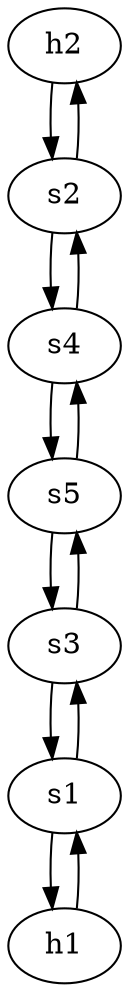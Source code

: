 strict digraph "" {
	h2	 [ip="111.0.0.2",
		mac="0:0:0:0:0:2",
		type=host];
	s2	 [id=2,
		level="edge",
		type=switch];
	h2 -> s2	 [capacity="1Gbps",
		cost=1,
		dst_port=0,
		src_port=0];
	s2 -> h2	 [capacity="1Gbps",
		cost=1,
		dst_port=0,
		src_port=0];
	s4	 [id=4,
		level=aggregation,
		type=switch];
	s2 -> s4	 [capacity="1Gbps",
		cost=1,
		dst_port=0,
		src_port=1];
	s1	 [id=1,
		level="edge",
		type=switch];
	h1	 [ip="111.0.0.1",
		mac="0:0:0:0:0:1",
		type=host];
	s1 -> h1	 [capacity="1Gbps",
		cost=1,
		dst_port=0,
		src_port=0];
	s3	 [id=3,
		level=aggregation,
		type=switch];
	s1 -> s3	 [capacity="1Gbps",
		cost=1,
		dst_port=0,
		src_port=1];
	h1 -> s1	 [capacity="1Gbps",
		cost=1,
		dst_port=0,
		src_port=0];
	s5	 [id=5,
		level=core,
		type=switch];
	s5 -> s4	 [capacity="1Gbps",
		cost=1,
		dst_port=1,
		src_port=1];
	s5 -> s3	 [capacity="1Gbps",
		cost=1,
		dst_port=1,
		src_port=0];
	s4 -> s2	 [capacity="1Gbps",
		cost=1,
		dst_port=1,
		src_port=0];
	s4 -> s5	 [capacity="1Gbps",
		cost=1,
		dst_port=1,
		src_port=1];
	s3 -> s1	 [capacity="1Gbps",
		cost=1,
		dst_port=1,
		src_port=0];
	s3 -> s5	 [capacity="1Gbps",
		cost=1,
		dst_port=0,
		src_port=1];
}
